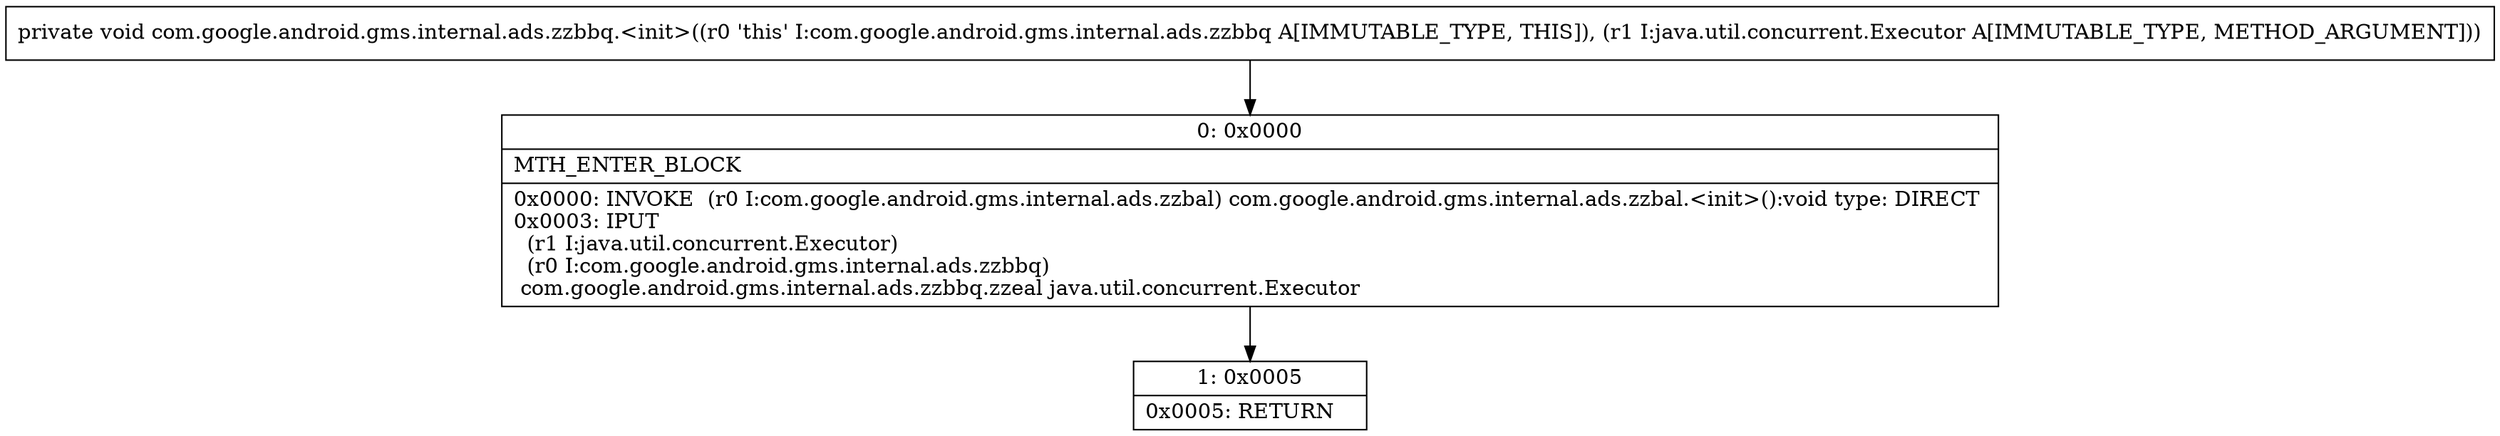 digraph "CFG forcom.google.android.gms.internal.ads.zzbbq.\<init\>(Ljava\/util\/concurrent\/Executor;)V" {
Node_0 [shape=record,label="{0\:\ 0x0000|MTH_ENTER_BLOCK\l|0x0000: INVOKE  (r0 I:com.google.android.gms.internal.ads.zzbal) com.google.android.gms.internal.ads.zzbal.\<init\>():void type: DIRECT \l0x0003: IPUT  \l  (r1 I:java.util.concurrent.Executor)\l  (r0 I:com.google.android.gms.internal.ads.zzbbq)\l com.google.android.gms.internal.ads.zzbbq.zzeal java.util.concurrent.Executor \l}"];
Node_1 [shape=record,label="{1\:\ 0x0005|0x0005: RETURN   \l}"];
MethodNode[shape=record,label="{private void com.google.android.gms.internal.ads.zzbbq.\<init\>((r0 'this' I:com.google.android.gms.internal.ads.zzbbq A[IMMUTABLE_TYPE, THIS]), (r1 I:java.util.concurrent.Executor A[IMMUTABLE_TYPE, METHOD_ARGUMENT])) }"];
MethodNode -> Node_0;
Node_0 -> Node_1;
}

